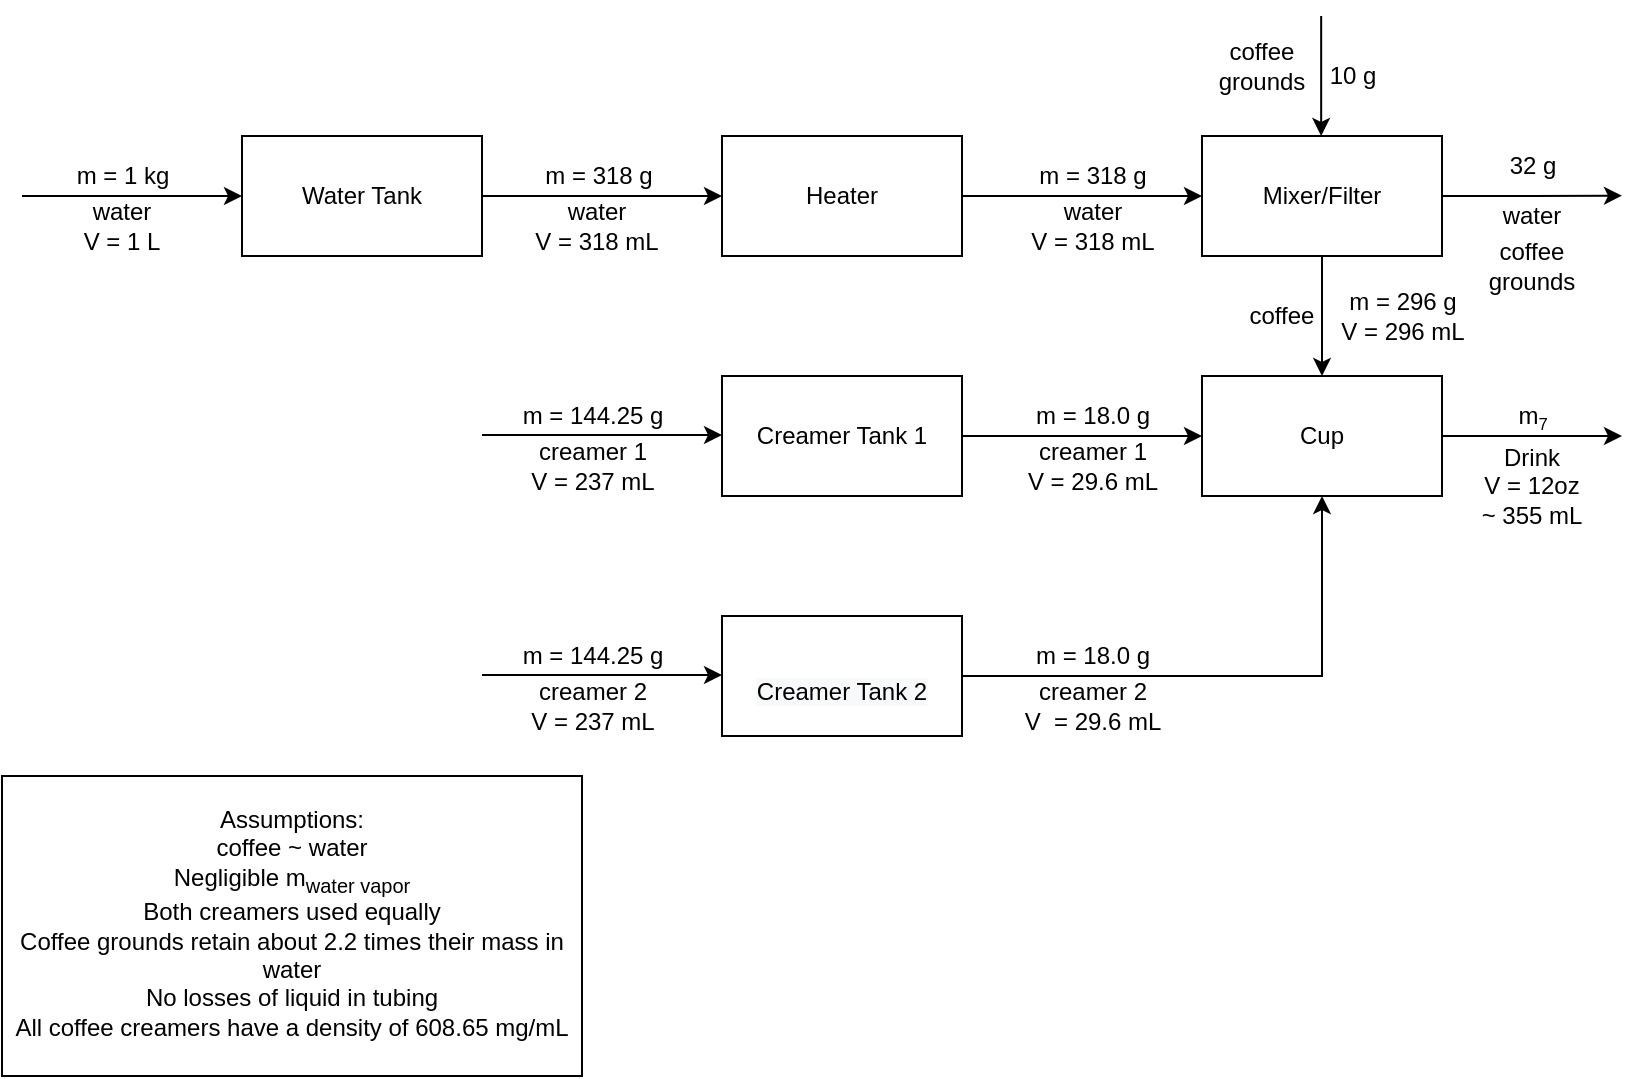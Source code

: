 <mxfile version="15.8.7" type="github">
  <diagram id="C5RBs43oDa-KdzZeNtuy" name="Page-1">
    <mxGraphModel dx="898" dy="481" grid="1" gridSize="10" guides="1" tooltips="1" connect="1" arrows="1" fold="1" page="1" pageScale="1" pageWidth="827" pageHeight="1169" math="0" shadow="0">
      <root>
        <mxCell id="WIyWlLk6GJQsqaUBKTNV-0" />
        <mxCell id="WIyWlLk6GJQsqaUBKTNV-1" parent="WIyWlLk6GJQsqaUBKTNV-0" />
        <mxCell id="pEfZy9Puv7aSzIvBMWyQ-12" style="edgeStyle=orthogonalEdgeStyle;rounded=0;orthogonalLoop=1;jettySize=auto;html=1;exitX=1;exitY=0.5;exitDx=0;exitDy=0;" edge="1" parent="WIyWlLk6GJQsqaUBKTNV-1" source="pEfZy9Puv7aSzIvBMWyQ-0" target="pEfZy9Puv7aSzIvBMWyQ-1">
          <mxGeometry relative="1" as="geometry" />
        </mxCell>
        <mxCell id="pEfZy9Puv7aSzIvBMWyQ-0" value="Water Tank" style="rounded=0;whiteSpace=wrap;html=1;" vertex="1" parent="WIyWlLk6GJQsqaUBKTNV-1">
          <mxGeometry x="120" y="160" width="120" height="60" as="geometry" />
        </mxCell>
        <mxCell id="pEfZy9Puv7aSzIvBMWyQ-13" style="edgeStyle=orthogonalEdgeStyle;rounded=0;orthogonalLoop=1;jettySize=auto;html=1;exitX=1;exitY=0.5;exitDx=0;exitDy=0;entryX=0;entryY=0.5;entryDx=0;entryDy=0;" edge="1" parent="WIyWlLk6GJQsqaUBKTNV-1" source="pEfZy9Puv7aSzIvBMWyQ-1" target="pEfZy9Puv7aSzIvBMWyQ-3">
          <mxGeometry relative="1" as="geometry" />
        </mxCell>
        <mxCell id="pEfZy9Puv7aSzIvBMWyQ-1" value="Heater" style="rounded=0;whiteSpace=wrap;html=1;" vertex="1" parent="WIyWlLk6GJQsqaUBKTNV-1">
          <mxGeometry x="360" y="160" width="120" height="60" as="geometry" />
        </mxCell>
        <mxCell id="pEfZy9Puv7aSzIvBMWyQ-17" style="edgeStyle=orthogonalEdgeStyle;rounded=0;orthogonalLoop=1;jettySize=auto;html=1;exitX=1;exitY=0.5;exitDx=0;exitDy=0;" edge="1" parent="WIyWlLk6GJQsqaUBKTNV-1" source="pEfZy9Puv7aSzIvBMWyQ-2">
          <mxGeometry relative="1" as="geometry">
            <mxPoint x="810" y="310" as="targetPoint" />
          </mxGeometry>
        </mxCell>
        <mxCell id="pEfZy9Puv7aSzIvBMWyQ-2" value="Cup" style="rounded=0;whiteSpace=wrap;html=1;" vertex="1" parent="WIyWlLk6GJQsqaUBKTNV-1">
          <mxGeometry x="600" y="280" width="120" height="60" as="geometry" />
        </mxCell>
        <mxCell id="pEfZy9Puv7aSzIvBMWyQ-16" style="edgeStyle=orthogonalEdgeStyle;rounded=0;orthogonalLoop=1;jettySize=auto;html=1;exitX=0.5;exitY=1;exitDx=0;exitDy=0;entryX=0.5;entryY=0;entryDx=0;entryDy=0;" edge="1" parent="WIyWlLk6GJQsqaUBKTNV-1" source="pEfZy9Puv7aSzIvBMWyQ-3" target="pEfZy9Puv7aSzIvBMWyQ-2">
          <mxGeometry relative="1" as="geometry" />
        </mxCell>
        <mxCell id="pEfZy9Puv7aSzIvBMWyQ-28" style="edgeStyle=orthogonalEdgeStyle;rounded=0;orthogonalLoop=1;jettySize=auto;html=1;exitX=1;exitY=0.5;exitDx=0;exitDy=0;" edge="1" parent="WIyWlLk6GJQsqaUBKTNV-1" source="pEfZy9Puv7aSzIvBMWyQ-3">
          <mxGeometry relative="1" as="geometry">
            <mxPoint x="810" y="189.833" as="targetPoint" />
          </mxGeometry>
        </mxCell>
        <mxCell id="pEfZy9Puv7aSzIvBMWyQ-3" value="Mixer/Filter" style="rounded=0;whiteSpace=wrap;html=1;" vertex="1" parent="WIyWlLk6GJQsqaUBKTNV-1">
          <mxGeometry x="600" y="160" width="120" height="60" as="geometry" />
        </mxCell>
        <mxCell id="pEfZy9Puv7aSzIvBMWyQ-14" style="edgeStyle=orthogonalEdgeStyle;rounded=0;orthogonalLoop=1;jettySize=auto;html=1;exitX=1;exitY=0.5;exitDx=0;exitDy=0;entryX=0;entryY=0.5;entryDx=0;entryDy=0;" edge="1" parent="WIyWlLk6GJQsqaUBKTNV-1" source="pEfZy9Puv7aSzIvBMWyQ-4" target="pEfZy9Puv7aSzIvBMWyQ-2">
          <mxGeometry relative="1" as="geometry" />
        </mxCell>
        <mxCell id="pEfZy9Puv7aSzIvBMWyQ-4" value="Creamer Tank 1" style="rounded=0;whiteSpace=wrap;html=1;" vertex="1" parent="WIyWlLk6GJQsqaUBKTNV-1">
          <mxGeometry x="360" y="280" width="120" height="60" as="geometry" />
        </mxCell>
        <mxCell id="pEfZy9Puv7aSzIvBMWyQ-15" style="edgeStyle=orthogonalEdgeStyle;rounded=0;orthogonalLoop=1;jettySize=auto;html=1;exitX=1;exitY=0.5;exitDx=0;exitDy=0;entryX=0.5;entryY=1;entryDx=0;entryDy=0;" edge="1" parent="WIyWlLk6GJQsqaUBKTNV-1" source="pEfZy9Puv7aSzIvBMWyQ-5" target="pEfZy9Puv7aSzIvBMWyQ-2">
          <mxGeometry relative="1" as="geometry" />
        </mxCell>
        <mxCell id="pEfZy9Puv7aSzIvBMWyQ-5" value="&lt;br&gt;&lt;span style=&quot;color: rgb(0 , 0 , 0) ; font-family: &amp;#34;helvetica&amp;#34; ; font-size: 12px ; font-style: normal ; font-weight: 400 ; letter-spacing: normal ; text-align: center ; text-indent: 0px ; text-transform: none ; word-spacing: 0px ; background-color: rgb(248 , 249 , 250) ; display: inline ; float: none&quot;&gt;Creamer Tank 2&lt;br&gt;&lt;/span&gt;" style="rounded=0;whiteSpace=wrap;html=1;" vertex="1" parent="WIyWlLk6GJQsqaUBKTNV-1">
          <mxGeometry x="360" y="400" width="120" height="60" as="geometry" />
        </mxCell>
        <mxCell id="pEfZy9Puv7aSzIvBMWyQ-11" value="" style="endArrow=classic;html=1;rounded=0;entryX=0;entryY=0.5;entryDx=0;entryDy=0;" edge="1" parent="WIyWlLk6GJQsqaUBKTNV-1" target="pEfZy9Puv7aSzIvBMWyQ-0">
          <mxGeometry width="50" height="50" relative="1" as="geometry">
            <mxPoint x="10" y="190" as="sourcePoint" />
            <mxPoint x="430" y="260" as="targetPoint" />
          </mxGeometry>
        </mxCell>
        <mxCell id="pEfZy9Puv7aSzIvBMWyQ-18" value="m = 1 kg" style="text;html=1;align=center;verticalAlign=middle;resizable=0;points=[];autosize=1;strokeColor=none;fillColor=none;" vertex="1" parent="WIyWlLk6GJQsqaUBKTNV-1">
          <mxGeometry x="30" y="170" width="60" height="20" as="geometry" />
        </mxCell>
        <mxCell id="pEfZy9Puv7aSzIvBMWyQ-19" style="edgeStyle=orthogonalEdgeStyle;rounded=0;orthogonalLoop=1;jettySize=auto;html=1;exitX=1;exitY=0.5;exitDx=0;exitDy=0;" edge="1" parent="WIyWlLk6GJQsqaUBKTNV-1">
          <mxGeometry relative="1" as="geometry">
            <mxPoint x="240" y="429.5" as="sourcePoint" />
            <mxPoint x="360" y="429.5" as="targetPoint" />
          </mxGeometry>
        </mxCell>
        <mxCell id="pEfZy9Puv7aSzIvBMWyQ-20" style="edgeStyle=orthogonalEdgeStyle;rounded=0;orthogonalLoop=1;jettySize=auto;html=1;exitX=1;exitY=0.5;exitDx=0;exitDy=0;" edge="1" parent="WIyWlLk6GJQsqaUBKTNV-1">
          <mxGeometry relative="1" as="geometry">
            <mxPoint x="240" y="309.5" as="sourcePoint" />
            <mxPoint x="360" y="309.5" as="targetPoint" />
            <Array as="points">
              <mxPoint x="260" y="309.5" />
              <mxPoint x="260" y="309.5" />
            </Array>
          </mxGeometry>
        </mxCell>
        <mxCell id="pEfZy9Puv7aSzIvBMWyQ-21" value="water&lt;br&gt;V = 1 L" style="text;html=1;strokeColor=none;fillColor=none;align=center;verticalAlign=middle;whiteSpace=wrap;rounded=0;" vertex="1" parent="WIyWlLk6GJQsqaUBKTNV-1">
          <mxGeometry x="30" y="190" width="60" height="30" as="geometry" />
        </mxCell>
        <mxCell id="pEfZy9Puv7aSzIvBMWyQ-24" value="water&lt;br&gt;V = 318 mL" style="text;html=1;strokeColor=none;fillColor=none;align=center;verticalAlign=middle;whiteSpace=wrap;rounded=0;" vertex="1" parent="WIyWlLk6GJQsqaUBKTNV-1">
          <mxGeometry x="265" y="190" width="65" height="30" as="geometry" />
        </mxCell>
        <mxCell id="pEfZy9Puv7aSzIvBMWyQ-25" value="m = 318 g" style="text;html=1;align=center;verticalAlign=middle;resizable=0;points=[];autosize=1;strokeColor=none;fillColor=none;" vertex="1" parent="WIyWlLk6GJQsqaUBKTNV-1">
          <mxGeometry x="510" y="170" width="70" height="20" as="geometry" />
        </mxCell>
        <mxCell id="pEfZy9Puv7aSzIvBMWyQ-29" value="10 g" style="text;html=1;align=center;verticalAlign=middle;resizable=0;points=[];autosize=1;strokeColor=none;fillColor=none;" vertex="1" parent="WIyWlLk6GJQsqaUBKTNV-1">
          <mxGeometry x="655" y="120" width="40" height="20" as="geometry" />
        </mxCell>
        <mxCell id="pEfZy9Puv7aSzIvBMWyQ-30" value="m = 296 g&lt;br&gt;V = 296 mL" style="text;html=1;align=center;verticalAlign=middle;resizable=0;points=[];autosize=1;strokeColor=none;fillColor=none;" vertex="1" parent="WIyWlLk6GJQsqaUBKTNV-1">
          <mxGeometry x="660" y="235" width="80" height="30" as="geometry" />
        </mxCell>
        <mxCell id="pEfZy9Puv7aSzIvBMWyQ-34" value="m = 18.0 g" style="text;html=1;align=center;verticalAlign=middle;resizable=0;points=[];autosize=1;strokeColor=none;fillColor=none;" vertex="1" parent="WIyWlLk6GJQsqaUBKTNV-1">
          <mxGeometry x="510" y="290" width="70" height="20" as="geometry" />
        </mxCell>
        <mxCell id="pEfZy9Puv7aSzIvBMWyQ-35" value="m = 144.25 g" style="text;html=1;align=center;verticalAlign=middle;resizable=0;points=[];autosize=1;strokeColor=none;fillColor=none;" vertex="1" parent="WIyWlLk6GJQsqaUBKTNV-1">
          <mxGeometry x="250" y="290" width="90" height="20" as="geometry" />
        </mxCell>
        <mxCell id="pEfZy9Puv7aSzIvBMWyQ-36" value="m&lt;span style=&quot;font-size: 10px&quot;&gt;&lt;sub&gt;7&lt;/sub&gt;&lt;/span&gt;" style="text;html=1;align=center;verticalAlign=middle;resizable=0;points=[];autosize=1;strokeColor=none;fillColor=none;" vertex="1" parent="WIyWlLk6GJQsqaUBKTNV-1">
          <mxGeometry x="750" y="290" width="30" height="20" as="geometry" />
        </mxCell>
        <mxCell id="pEfZy9Puv7aSzIvBMWyQ-40" value="water" style="text;html=1;strokeColor=none;fillColor=none;align=center;verticalAlign=middle;whiteSpace=wrap;rounded=0;" vertex="1" parent="WIyWlLk6GJQsqaUBKTNV-1">
          <mxGeometry x="735" y="185" width="60" height="30" as="geometry" />
        </mxCell>
        <mxCell id="pEfZy9Puv7aSzIvBMWyQ-41" value="coffee" style="text;html=1;strokeColor=none;fillColor=none;align=center;verticalAlign=middle;whiteSpace=wrap;rounded=0;" vertex="1" parent="WIyWlLk6GJQsqaUBKTNV-1">
          <mxGeometry x="610" y="235" width="60" height="30" as="geometry" />
        </mxCell>
        <mxCell id="pEfZy9Puv7aSzIvBMWyQ-42" value="Drink&lt;br&gt;V = 12oz ~ 355 mL" style="text;html=1;strokeColor=none;fillColor=none;align=center;verticalAlign=middle;whiteSpace=wrap;rounded=0;" vertex="1" parent="WIyWlLk6GJQsqaUBKTNV-1">
          <mxGeometry x="735" y="320" width="60" height="30" as="geometry" />
        </mxCell>
        <mxCell id="pEfZy9Puv7aSzIvBMWyQ-44" value="creamer 2&lt;br&gt;V = 237 mL" style="text;html=1;strokeColor=none;fillColor=none;align=center;verticalAlign=middle;whiteSpace=wrap;rounded=0;" vertex="1" parent="WIyWlLk6GJQsqaUBKTNV-1">
          <mxGeometry x="257.5" y="430" width="75" height="30" as="geometry" />
        </mxCell>
        <mxCell id="pEfZy9Puv7aSzIvBMWyQ-45" value="creamer 1&lt;br&gt;V = 237 mL" style="text;html=1;strokeColor=none;fillColor=none;align=center;verticalAlign=middle;whiteSpace=wrap;rounded=0;" vertex="1" parent="WIyWlLk6GJQsqaUBKTNV-1">
          <mxGeometry x="262.5" y="310" width="65" height="30" as="geometry" />
        </mxCell>
        <mxCell id="pEfZy9Puv7aSzIvBMWyQ-46" value="creamer 1&lt;br&gt;V = 29.6 mL" style="text;html=1;strokeColor=none;fillColor=none;align=center;verticalAlign=middle;whiteSpace=wrap;rounded=0;" vertex="1" parent="WIyWlLk6GJQsqaUBKTNV-1">
          <mxGeometry x="507.5" y="310" width="75" height="30" as="geometry" />
        </mxCell>
        <mxCell id="pEfZy9Puv7aSzIvBMWyQ-47" value="creamer 2&lt;br&gt;V&amp;nbsp;&amp;nbsp;= 29.6 mL" style="text;html=1;strokeColor=none;fillColor=none;align=center;verticalAlign=middle;whiteSpace=wrap;rounded=0;" vertex="1" parent="WIyWlLk6GJQsqaUBKTNV-1">
          <mxGeometry x="507.5" y="430" width="75" height="30" as="geometry" />
        </mxCell>
        <mxCell id="pEfZy9Puv7aSzIvBMWyQ-48" style="edgeStyle=orthogonalEdgeStyle;rounded=0;orthogonalLoop=1;jettySize=auto;html=1;exitX=0.5;exitY=1;exitDx=0;exitDy=0;entryX=0.5;entryY=0;entryDx=0;entryDy=0;" edge="1" parent="WIyWlLk6GJQsqaUBKTNV-1">
          <mxGeometry relative="1" as="geometry">
            <mxPoint x="659.58" y="100" as="sourcePoint" />
            <mxPoint x="659.58" y="160" as="targetPoint" />
          </mxGeometry>
        </mxCell>
        <mxCell id="pEfZy9Puv7aSzIvBMWyQ-49" value="32 g" style="text;html=1;align=center;verticalAlign=middle;resizable=0;points=[];autosize=1;strokeColor=none;fillColor=none;" vertex="1" parent="WIyWlLk6GJQsqaUBKTNV-1">
          <mxGeometry x="745" y="165" width="40" height="20" as="geometry" />
        </mxCell>
        <mxCell id="pEfZy9Puv7aSzIvBMWyQ-50" value="coffee grounds" style="text;html=1;strokeColor=none;fillColor=none;align=center;verticalAlign=middle;whiteSpace=wrap;rounded=0;" vertex="1" parent="WIyWlLk6GJQsqaUBKTNV-1">
          <mxGeometry x="600" y="110" width="60" height="30" as="geometry" />
        </mxCell>
        <mxCell id="pEfZy9Puv7aSzIvBMWyQ-51" value="coffee grounds" style="text;html=1;strokeColor=none;fillColor=none;align=center;verticalAlign=middle;whiteSpace=wrap;rounded=0;" vertex="1" parent="WIyWlLk6GJQsqaUBKTNV-1">
          <mxGeometry x="735" y="210" width="60" height="30" as="geometry" />
        </mxCell>
        <mxCell id="pEfZy9Puv7aSzIvBMWyQ-52" value="Assumptions:&lt;br&gt;coffee ~ water&lt;br&gt;Negligible m&lt;sub&gt;water vapor&lt;br&gt;&lt;/sub&gt;Both creamers used equally &lt;br&gt;Coffee grounds retain about 2.2 times their mass in water &lt;br&gt;No losses of liquid in tubing &lt;br&gt;All coffee creamers have a density of 608.65 mg/mL&lt;sub&gt;&lt;br&gt;&lt;/sub&gt;" style="rounded=0;whiteSpace=wrap;html=1;" vertex="1" parent="WIyWlLk6GJQsqaUBKTNV-1">
          <mxGeometry y="480" width="290" height="150" as="geometry" />
        </mxCell>
        <mxCell id="pEfZy9Puv7aSzIvBMWyQ-53" value="m = 144.25 g" style="text;html=1;align=center;verticalAlign=middle;resizable=0;points=[];autosize=1;strokeColor=none;fillColor=none;" vertex="1" parent="WIyWlLk6GJQsqaUBKTNV-1">
          <mxGeometry x="250" y="410" width="90" height="20" as="geometry" />
        </mxCell>
        <mxCell id="pEfZy9Puv7aSzIvBMWyQ-54" value="m = 18.0 g" style="text;html=1;align=center;verticalAlign=middle;resizable=0;points=[];autosize=1;strokeColor=none;fillColor=none;" vertex="1" parent="WIyWlLk6GJQsqaUBKTNV-1">
          <mxGeometry x="510" y="410" width="70" height="20" as="geometry" />
        </mxCell>
        <mxCell id="pEfZy9Puv7aSzIvBMWyQ-55" value="m = 318 g" style="text;html=1;align=center;verticalAlign=middle;resizable=0;points=[];autosize=1;strokeColor=none;fillColor=none;" vertex="1" parent="WIyWlLk6GJQsqaUBKTNV-1">
          <mxGeometry x="262.5" y="170" width="70" height="20" as="geometry" />
        </mxCell>
        <mxCell id="pEfZy9Puv7aSzIvBMWyQ-57" value="water&lt;br&gt;V = 318 mL" style="text;html=1;strokeColor=none;fillColor=none;align=center;verticalAlign=middle;whiteSpace=wrap;rounded=0;" vertex="1" parent="WIyWlLk6GJQsqaUBKTNV-1">
          <mxGeometry x="512.5" y="190" width="65" height="30" as="geometry" />
        </mxCell>
      </root>
    </mxGraphModel>
  </diagram>
</mxfile>
